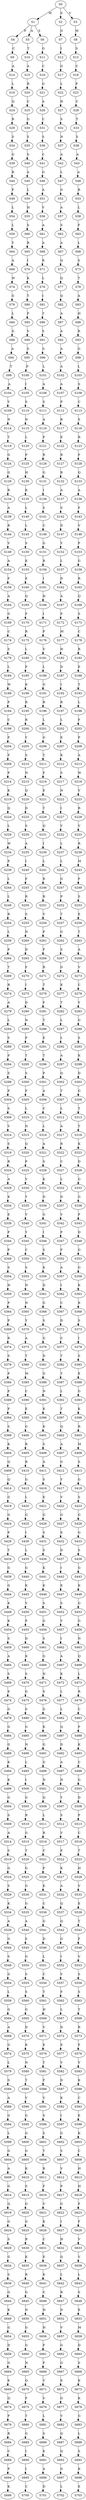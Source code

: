 strict digraph  {
	S0 -> S1 [ label = M ];
	S0 -> S2 [ label = S ];
	S0 -> S3 [ label = V ];
	S1 -> S4 [ label = P ];
	S1 -> S5 [ label = A ];
	S1 -> S6 [ label = S ];
	S2 -> S7 [ label = G ];
	S3 -> S8 [ label = M ];
	S4 -> S9 [ label = C ];
	S5 -> S10 [ label = T ];
	S6 -> S11 [ label = G ];
	S7 -> S12 [ label = I ];
	S8 -> S13 [ label = S ];
	S9 -> S14 [ label = A ];
	S10 -> S15 [ label = A ];
	S11 -> S16 [ label = C ];
	S12 -> S17 [ label = G ];
	S13 -> S18 [ label = C ];
	S14 -> S19 [ label = L ];
	S15 -> S20 [ label = R ];
	S16 -> S21 [ label = G ];
	S17 -> S22 [ label = L ];
	S18 -> S23 [ label = P ];
	S19 -> S24 [ label = Q ];
	S20 -> S25 [ label = C ];
	S21 -> S26 [ label = A ];
	S22 -> S27 [ label = H ];
	S23 -> S28 [ label = C ];
	S24 -> S29 [ label = R ];
	S25 -> S30 [ label = G ];
	S26 -> S31 [ label = C ];
	S27 -> S32 [ label = S ];
	S28 -> S33 [ label = T ];
	S29 -> S34 [ label = S ];
	S30 -> S35 [ label = S ];
	S31 -> S36 [ label = S ];
	S32 -> S37 [ label = N ];
	S33 -> S38 [ label = S ];
	S34 -> S39 [ label = G ];
	S35 -> S40 [ label = S ];
	S36 -> S41 [ label = C ];
	S37 -> S42 [ label = A ];
	S38 -> S43 [ label = A ];
	S39 -> S44 [ label = R ];
	S40 -> S45 [ label = A ];
	S41 -> S46 [ label = G ];
	S42 -> S47 [ label = L ];
	S43 -> S48 [ label = A ];
	S44 -> S49 [ label = P ];
	S45 -> S50 [ label = L ];
	S46 -> S51 [ label = A ];
	S47 -> S52 [ label = G ];
	S48 -> S53 [ label = R ];
	S49 -> S54 [ label = L ];
	S50 -> S55 [ label = H ];
	S51 -> S56 [ label = V ];
	S52 -> S57 [ label = A ];
	S53 -> S58 [ label = L ];
	S54 -> S59 [ label = L ];
	S55 -> S60 [ label = S ];
	S56 -> S61 [ label = A ];
	S57 -> S62 [ label = S ];
	S58 -> S63 [ label = F ];
	S59 -> S64 [ label = Y ];
	S60 -> S65 [ label = R ];
	S61 -> S66 [ label = A ];
	S62 -> S67 [ label = A ];
	S63 -> S68 [ label = L ];
	S64 -> S69 [ label = A ];
	S65 -> S70 [ label = I ];
	S66 -> S71 [ label = R ];
	S67 -> S72 [ label = Q ];
	S68 -> S73 [ label = S ];
	S69 -> S74 [ label = W ];
	S70 -> S75 [ label = K ];
	S71 -> S76 [ label = L ];
	S72 -> S77 [ label = Q ];
	S73 -> S78 [ label = T ];
	S74 -> S79 [ label = G ];
	S75 -> S80 [ label = T ];
	S76 -> S81 [ label = I ];
	S77 -> S82 [ label = Q ];
	S78 -> S83 [ label = A ];
	S79 -> S84 [ label = L ];
	S80 -> S85 [ label = F ];
	S81 -> S86 [ label = T ];
	S82 -> S87 [ label = A ];
	S83 -> S88 [ label = H ];
	S84 -> S89 [ label = G ];
	S85 -> S90 [ label = V ];
	S86 -> S91 [ label = S ];
	S87 -> S92 [ label = A ];
	S88 -> S93 [ label = R ];
	S89 -> S94 [ label = A ];
	S90 -> S95 [ label = S ];
	S91 -> S96 [ label = S ];
	S92 -> S97 [ label = A ];
	S93 -> S98 [ label = G ];
	S94 -> S99 [ label = T ];
	S95 -> S100 [ label = P ];
	S96 -> S101 [ label = L ];
	S97 -> S102 [ label = A ];
	S98 -> S103 [ label = L ];
	S99 -> S104 [ label = A ];
	S100 -> S105 [ label = I ];
	S101 -> S106 [ label = A ];
	S102 -> S107 [ label = A ];
	S103 -> S108 [ label = S ];
	S104 -> S109 [ label = V ];
	S105 -> S110 [ label = S ];
	S106 -> S111 [ label = S ];
	S107 -> S112 [ label = P ];
	S108 -> S113 [ label = C ];
	S109 -> S114 [ label = N ];
	S110 -> S115 [ label = N ];
	S111 -> S116 [ label = A ];
	S112 -> S117 [ label = R ];
	S113 -> S118 [ label = S ];
	S114 -> S119 [ label = T ];
	S115 -> S120 [ label = L ];
	S116 -> S121 [ label = P ];
	S117 -> S122 [ label = E ];
	S118 -> S123 [ label = R ];
	S119 -> S124 [ label = G ];
	S120 -> S125 [ label = P ];
	S121 -> S126 [ label = R ];
	S122 -> S127 [ label = R ];
	S123 -> S128 [ label = F ];
	S124 -> S129 [ label = G ];
	S125 -> S130 [ label = H ];
	S126 -> S131 [ label = G ];
	S127 -> S132 [ label = R ];
	S128 -> S133 [ label = Q ];
	S129 -> S134 [ label = R ];
	S130 -> S135 [ label = K ];
	S131 -> S136 [ label = I ];
	S132 -> S137 [ label = A ];
	S133 -> S138 [ label = A ];
	S134 -> S139 [ label = A ];
	S135 -> S140 [ label = L ];
	S136 -> S141 [ label = S ];
	S137 -> S142 [ label = S ];
	S138 -> S143 [ label = F ];
	S139 -> S144 [ label = R ];
	S140 -> S145 [ label = L ];
	S141 -> S146 [ label = C ];
	S142 -> S147 [ label = D ];
	S143 -> S148 [ label = V ];
	S144 -> S149 [ label = V ];
	S145 -> S150 [ label = S ];
	S146 -> S151 [ label = G ];
	S147 -> S152 [ label = V ];
	S148 -> S153 [ label = P ];
	S149 -> S154 [ label = A ];
	S150 -> S155 [ label = K ];
	S151 -> S156 [ label = R ];
	S152 -> S157 [ label = L ];
	S153 -> S158 [ label = G ];
	S154 -> S159 [ label = F ];
	S155 -> S160 [ label = E ];
	S156 -> S161 [ label = I ];
	S157 -> S162 [ label = D ];
	S158 -> S163 [ label = R ];
	S159 -> S164 [ label = A ];
	S160 -> S165 [ label = Q ];
	S161 -> S166 [ label = H ];
	S162 -> S167 [ label = A ];
	S163 -> S168 [ label = Q ];
	S164 -> S169 [ label = G ];
	S165 -> S170 [ label = F ];
	S166 -> S171 [ label = I ];
	S167 -> S172 [ label = P ];
	S168 -> S173 [ label = S ];
	S169 -> S174 [ label = C ];
	S170 -> S175 [ label = R ];
	S171 -> S176 [ label = P ];
	S172 -> S177 [ label = M ];
	S173 -> S178 [ label = C ];
	S174 -> S179 [ label = S ];
	S175 -> S180 [ label = L ];
	S176 -> S181 [ label = V ];
	S177 -> S182 [ label = H ];
	S178 -> S183 [ label = R ];
	S179 -> S184 [ label = L ];
	S180 -> S185 [ label = P ];
	S181 -> S186 [ label = L ];
	S182 -> S187 [ label = D ];
	S183 -> S188 [ label = E ];
	S184 -> S189 [ label = W ];
	S185 -> S190 [ label = K ];
	S186 -> S191 [ label = G ];
	S187 -> S192 [ label = I ];
	S188 -> S193 [ label = T ];
	S189 -> S194 [ label = P ];
	S190 -> S195 [ label = R ];
	S191 -> S196 [ label = R ];
	S192 -> S197 [ label = R ];
	S193 -> S198 [ label = L ];
	S194 -> S199 [ label = C ];
	S195 -> S200 [ label = R ];
	S196 -> S201 [ label = L ];
	S197 -> S202 [ label = L ];
	S198 -> S203 [ label = F ];
	S199 -> S204 [ label = P ];
	S200 -> S205 [ label = Y ];
	S201 -> S206 [ label = G ];
	S202 -> S207 [ label = E ];
	S203 -> S208 [ label = P ];
	S204 -> S209 [ label = F ];
	S205 -> S210 [ label = S ];
	S206 -> S211 [ label = T ];
	S207 -> S212 [ label = K ];
	S208 -> S213 [ label = A ];
	S209 -> S214 [ label = P ];
	S210 -> S215 [ label = N ];
	S211 -> S216 [ label = F ];
	S212 -> S217 [ label = S ];
	S213 -> S218 [ label = W ];
	S214 -> S219 [ label = K ];
	S215 -> S220 [ label = Q ];
	S216 -> S221 [ label = E ];
	S217 -> S222 [ label = N ];
	S218 -> S223 [ label = V ];
	S219 -> S224 [ label = Q ];
	S220 -> S225 [ label = D ];
	S221 -> S226 [ label = T ];
	S222 -> S227 [ label = I ];
	S223 -> S228 [ label = R ];
	S224 -> S229 [ label = L ];
	S225 -> S230 [ label = S ];
	S226 -> S231 [ label = Q ];
	S227 -> S232 [ label = V ];
	S228 -> S233 [ label = V ];
	S229 -> S234 [ label = W ];
	S230 -> S235 [ label = A ];
	S231 -> S236 [ label = I ];
	S232 -> S237 [ label = L ];
	S233 -> S238 [ label = R ];
	S234 -> S239 [ label = P ];
	S235 -> S240 [ label = I ];
	S236 -> S241 [ label = L ];
	S237 -> S242 [ label = L ];
	S238 -> S243 [ label = M ];
	S239 -> S244 [ label = L ];
	S240 -> S245 [ label = F ];
	S241 -> S246 [ label = R ];
	S242 -> S247 [ label = G ];
	S243 -> S248 [ label = F ];
	S244 -> S249 [ label = L ];
	S245 -> S250 [ label = R ];
	S246 -> S251 [ label = R ];
	S247 -> S252 [ label = P ];
	S248 -> S253 [ label = S ];
	S249 -> S254 [ label = R ];
	S250 -> S255 [ label = S ];
	S251 -> S256 [ label = V ];
	S252 -> S257 [ label = T ];
	S253 -> S258 [ label = E ];
	S254 -> S259 [ label = L ];
	S255 -> S260 [ label = N ];
	S256 -> S261 [ label = P ];
	S257 -> S262 [ label = G ];
	S258 -> S263 [ label = T ];
	S259 -> S264 [ label = P ];
	S260 -> S265 [ label = D ];
	S261 -> S266 [ label = F ];
	S262 -> S267 [ label = S ];
	S263 -> S268 [ label = A ];
	S264 -> S269 [ label = T ];
	S265 -> S270 [ label = F ];
	S266 -> S271 [ label = R ];
	S267 -> S272 [ label = G ];
	S268 -> S273 [ label = V ];
	S269 -> S274 [ label = R ];
	S270 -> S275 [ label = I ];
	S271 -> S276 [ label = T ];
	S272 -> S277 [ label = K ];
	S273 -> S278 [ label = C ];
	S274 -> S279 [ label = A ];
	S275 -> S280 [ label = D ];
	S276 -> S281 [ label = F ];
	S277 -> S282 [ label = T ];
	S278 -> S283 [ label = Y ];
	S279 -> S284 [ label = L ];
	S280 -> S285 [ label = N ];
	S281 -> S286 [ label = T ];
	S282 -> S287 [ label = L ];
	S283 -> S288 [ label = G ];
	S284 -> S289 [ label = S ];
	S285 -> S290 [ label = P ];
	S286 -> S291 [ label = E ];
	S287 -> S292 [ label = L ];
	S288 -> S293 [ label = S ];
	S289 -> S294 [ label = F ];
	S290 -> S295 [ label = T ];
	S291 -> S296 [ label = T ];
	S292 -> S297 [ label = A ];
	S293 -> S298 [ label = K ];
	S294 -> S299 [ label = S ];
	S295 -> S300 [ label = S ];
	S296 -> S301 [ label = P ];
	S297 -> S302 [ label = Q ];
	S298 -> S303 [ label = D ];
	S299 -> S304 [ label = P ];
	S300 -> S305 [ label = F ];
	S301 -> S306 [ label = A ];
	S302 -> S307 [ label = T ];
	S303 -> S308 [ label = G ];
	S304 -> S309 [ label = S ];
	S305 -> S310 [ label = L ];
	S306 -> S311 [ label = C ];
	S307 -> S312 [ label = L ];
	S308 -> S313 [ label = T ];
	S309 -> S314 [ label = V ];
	S310 -> S315 [ label = N ];
	S311 -> S316 [ label = L ];
	S312 -> S317 [ label = A ];
	S313 -> S318 [ label = T ];
	S314 -> S319 [ label = S ];
	S315 -> S320 [ label = Q ];
	S316 -> S321 [ label = A ];
	S317 -> S322 [ label = R ];
	S318 -> S323 [ label = K ];
	S319 -> S324 [ label = R ];
	S320 -> S325 [ label = P ];
	S321 -> S326 [ label = S ];
	S322 -> S327 [ label = C ];
	S323 -> S328 [ label = D ];
	S324 -> S329 [ label = A ];
	S325 -> S330 [ label = V ];
	S326 -> S331 [ label = K ];
	S327 -> S332 [ label = L ];
	S328 -> S333 [ label = G ];
	S329 -> S334 [ label = K ];
	S330 -> S335 [ label = Y ];
	S331 -> S336 [ label = D ];
	S332 -> S337 [ label = D ];
	S333 -> S338 [ label = G ];
	S334 -> S339 [ label = E ];
	S335 -> S340 [ label = V ];
	S336 -> S341 [ label = G ];
	S337 -> S342 [ label = V ];
	S338 -> S343 [ label = P ];
	S339 -> S344 [ label = P ];
	S340 -> S345 [ label = Y ];
	S341 -> S346 [ label = I ];
	S342 -> S347 [ label = P ];
	S343 -> S348 [ label = D ];
	S344 -> S349 [ label = P ];
	S345 -> S350 [ label = C ];
	S346 -> S351 [ label = S ];
	S347 -> S352 [ label = F ];
	S348 -> S353 [ label = G ];
	S349 -> S354 [ label = S ];
	S350 -> S355 [ label = S ];
	S351 -> S356 [ label = K ];
	S352 -> S357 [ label = A ];
	S353 -> S358 [ label = G ];
	S354 -> S359 [ label = H ];
	S355 -> S360 [ label = N ];
	S356 -> S361 [ label = D ];
	S357 -> S362 [ label = I ];
	S358 -> S363 [ label = K ];
	S359 -> S364 [ label = P ];
	S360 -> S365 [ label = N ];
	S361 -> S366 [ label = G ];
	S362 -> S367 [ label = C ];
	S363 -> S368 [ label = K ];
	S364 -> S369 [ label = P ];
	S365 -> S370 [ label = Y ];
	S366 -> S371 [ label = S ];
	S367 -> S372 [ label = D ];
	S368 -> S373 [ label = S ];
	S369 -> S374 [ label = R ];
	S370 -> S375 [ label = A ];
	S371 -> S376 [ label = G ];
	S372 -> S377 [ label = C ];
	S373 -> S378 [ label = I ];
	S374 -> S379 [ label = S ];
	S375 -> S380 [ label = T ];
	S376 -> S381 [ label = D ];
	S377 -> S382 [ label = T ];
	S378 -> S383 [ label = S ];
	S379 -> S384 [ label = P ];
	S380 -> S385 [ label = M ];
	S381 -> S386 [ label = G ];
	S382 -> S387 [ label = T ];
	S383 -> S388 [ label = E ];
	S384 -> S389 [ label = P ];
	S385 -> S390 [ label = C ];
	S386 -> S391 [ label = N ];
	S387 -> S392 [ label = L ];
	S388 -> S393 [ label = G ];
	S389 -> S394 [ label = P ];
	S390 -> S395 [ label = E ];
	S391 -> S396 [ label = K ];
	S392 -> S397 [ label = T ];
	S393 -> S398 [ label = K ];
	S394 -> S399 [ label = S ];
	S395 -> S400 [ label = G ];
	S396 -> S401 [ label = K ];
	S397 -> S402 [ label = Q ];
	S398 -> S403 [ label = R ];
	S399 -> S404 [ label = K ];
	S400 -> S405 [ label = R ];
	S401 -> S406 [ label = S ];
	S402 -> S407 [ label = A ];
	S403 -> S408 [ label = M ];
	S404 -> S409 [ label = Q ];
	S405 -> S410 [ label = R ];
	S406 -> S411 [ label = A ];
	S407 -> S412 [ label = G ];
	S408 -> S413 [ label = S ];
	S409 -> S414 [ label = Q ];
	S410 -> S415 [ label = G ];
	S411 -> S416 [ label = S ];
	S412 -> S417 [ label = Y ];
	S413 -> S418 [ label = G ];
	S414 -> S419 [ label = G ];
	S415 -> S420 [ label = L ];
	S416 -> S421 [ label = E ];
	S417 -> S422 [ label = V ];
	S418 -> S423 [ label = S ];
	S419 -> S424 [ label = G ];
	S420 -> S425 [ label = G ];
	S421 -> S426 [ label = G ];
	S422 -> S427 [ label = G ];
	S423 -> S428 [ label = G ];
	S424 -> S429 [ label = P ];
	S425 -> S430 [ label = I ];
	S426 -> S431 [ label = S ];
	S427 -> S432 [ label = E ];
	S428 -> S433 [ label = G ];
	S429 -> S434 [ label = T ];
	S430 -> S435 [ label = L ];
	S431 -> S436 [ label = S ];
	S432 -> S437 [ label = D ];
	S433 -> S438 [ label = S ];
	S434 -> S439 [ label = G ];
	S435 -> S440 [ label = G ];
	S436 -> S441 [ label = K ];
	S437 -> S442 [ label = I ];
	S438 -> S443 [ label = G ];
	S439 -> S444 [ label = G ];
	S440 -> S445 [ label = K ];
	S441 -> S446 [ label = K ];
	S442 -> S447 [ label = E ];
	S443 -> S448 [ label = K ];
	S444 -> S449 [ label = K ];
	S445 -> S450 [ label = V ];
	S446 -> S451 [ label = S ];
	S447 -> S452 [ label = S ];
	S448 -> S453 [ label = G ];
	S449 -> S454 [ label = K ];
	S450 -> S455 [ label = P ];
	S451 -> S456 [ label = G ];
	S452 -> S457 [ label = V ];
	S453 -> S458 [ label = G ];
	S454 -> S459 [ label = S ];
	S455 -> S460 [ label = D ];
	S456 -> S461 [ label = S ];
	S457 -> S462 [ label = I ];
	S458 -> S463 [ label = N ];
	S459 -> S464 [ label = A ];
	S460 -> S465 [ label = K ];
	S461 -> S466 [ label = G ];
	S462 -> S467 [ label = A ];
	S463 -> S468 [ label = Q ];
	S464 -> S469 [ label = S ];
	S465 -> S470 [ label = S ];
	S466 -> S471 [ label = N ];
	S467 -> S472 [ label = K ];
	S468 -> S473 [ label = L ];
	S469 -> S474 [ label = E ];
	S470 -> S475 [ label = G ];
	S471 -> S476 [ label = S ];
	S472 -> S477 [ label = L ];
	S473 -> S478 [ label = R ];
	S474 -> S479 [ label = G ];
	S475 -> S480 [ label = S ];
	S476 -> S481 [ label = G ];
	S477 -> S482 [ label = L ];
	S478 -> S483 [ label = C ];
	S479 -> S484 [ label = G ];
	S480 -> S485 [ label = G ];
	S481 -> S486 [ label = K ];
	S482 -> S487 [ label = Q ];
	S483 -> S488 [ label = P ];
	S484 -> S489 [ label = G ];
	S485 -> S490 [ label = N ];
	S486 -> S491 [ label = G ];
	S487 -> S492 [ label = D ];
	S488 -> S493 [ label = K ];
	S489 -> S494 [ label = K ];
	S490 -> S495 [ label = L ];
	S491 -> S496 [ label = G ];
	S492 -> S497 [ label = A ];
	S493 -> S498 [ label = C ];
	S494 -> S499 [ label = K ];
	S495 -> S500 [ label = I ];
	S496 -> S501 [ label = N ];
	S497 -> S502 [ label = N ];
	S498 -> S503 [ label = G ];
	S499 -> S504 [ label = G ];
	S500 -> S505 [ label = G ];
	S501 -> S506 [ label = Q ];
	S502 -> S507 [ label = Y ];
	S503 -> S508 [ label = D ];
	S504 -> S509 [ label = S ];
	S505 -> S510 [ label = R ];
	S506 -> S511 [ label = L ];
	S507 -> S512 [ label = S ];
	S508 -> S513 [ label = P ];
	S509 -> S514 [ label = A ];
	S510 -> S515 [ label = G ];
	S511 -> S516 [ label = R ];
	S512 -> S517 [ label = V ];
	S513 -> S518 [ label = C ];
	S514 -> S519 [ label = S ];
	S515 -> S520 [ label = T ];
	S516 -> S521 [ label = C ];
	S517 -> S522 [ label = E ];
	S518 -> S523 [ label = T ];
	S519 -> S524 [ label = G ];
	S520 -> S525 [ label = G ];
	S521 -> S526 [ label = P ];
	S522 -> S527 [ label = K ];
	S523 -> S528 [ label = H ];
	S524 -> S529 [ label = S ];
	S525 -> S530 [ label = G ];
	S526 -> S531 [ label = K ];
	S527 -> S532 [ label = A ];
	S528 -> S533 [ label = V ];
	S529 -> S534 [ label = K ];
	S530 -> S535 [ label = G ];
	S531 -> S536 [ label = C ];
	S532 -> S537 [ label = Q ];
	S533 -> S538 [ label = E ];
	S534 -> S539 [ label = A ];
	S535 -> S540 [ label = A ];
	S536 -> S541 [ label = G ];
	S537 -> S542 [ label = Q ];
	S538 -> S543 [ label = T ];
	S539 -> S544 [ label = G ];
	S540 -> S545 [ label = S ];
	S541 -> S546 [ label = D ];
	S542 -> S547 [ label = G ];
	S543 -> S548 [ label = F ];
	S544 -> S549 [ label = S ];
	S545 -> S550 [ label = G ];
	S546 -> S551 [ label = L ];
	S547 -> S552 [ label = I ];
	S548 -> S553 [ label = V ];
	S549 -> S554 [ label = G ];
	S550 -> S555 [ label = S ];
	S551 -> S556 [ label = C ];
	S552 -> S557 [ label = V ];
	S553 -> S558 [ label = S ];
	S554 -> S559 [ label = L ];
	S555 -> S560 [ label = S ];
	S556 -> S561 [ label = T ];
	S557 -> S562 [ label = F ];
	S558 -> S563 [ label = S ];
	S559 -> S564 [ label = G ];
	S560 -> S565 [ label = G ];
	S561 -> S566 [ label = H ];
	S562 -> S567 [ label = L ];
	S563 -> S568 [ label = T ];
	S564 -> S569 [ label = A ];
	S565 -> S570 [ label = D ];
	S566 -> S571 [ label = V ];
	S567 -> S572 [ label = D ];
	S568 -> S573 [ label = R ];
	S569 -> S574 [ label = G ];
	S570 -> S575 [ label = K ];
	S571 -> S576 [ label = E ];
	S572 -> S577 [ label = E ];
	S573 -> S578 [ label = F ];
	S574 -> S579 [ label = L ];
	S575 -> S580 [ label = N ];
	S576 -> S581 [ label = T ];
	S577 -> S582 [ label = V ];
	S578 -> S583 [ label = V ];
	S579 -> S584 [ label = G ];
	S580 -> S585 [ label = T ];
	S581 -> S586 [ label = F ];
	S582 -> S587 [ label = D ];
	S583 -> S588 [ label = K ];
	S584 -> S589 [ label = A ];
	S585 -> S590 [ label = V ];
	S586 -> S591 [ label = V ];
	S587 -> S592 [ label = K ];
	S588 -> S593 [ label = C ];
	S589 -> S594 [ label = G ];
	S590 -> S595 [ label = G ];
	S591 -> S596 [ label = S ];
	S592 -> S597 [ label = I ];
	S593 -> S598 [ label = E ];
	S594 -> S599 [ label = L ];
	S595 -> S600 [ label = G ];
	S596 -> S601 [ label = S ];
	S597 -> S602 [ label = G ];
	S598 -> S603 [ label = K ];
	S599 -> S604 [ label = G ];
	S600 -> S605 [ label = G ];
	S601 -> S606 [ label = T ];
	S602 -> S607 [ label = S ];
	S603 -> S608 [ label = C ];
	S604 -> S609 [ label = A ];
	S605 -> S610 [ label = K ];
	S606 -> S611 [ label = R ];
	S607 -> S612 [ label = V ];
	S608 -> S613 [ label = H ];
	S609 -> S614 [ label = G ];
	S610 -> S615 [ label = S ];
	S611 -> S616 [ label = F ];
	S612 -> S617 [ label = P ];
	S613 -> S618 [ label = H ];
	S614 -> S619 [ label = Q ];
	S615 -> S620 [ label = G ];
	S616 -> S621 [ label = V ];
	S617 -> S622 [ label = G ];
	S618 -> S623 [ label = F ];
	S619 -> S624 [ label = G ];
	S620 -> S625 [ label = G ];
	S621 -> S626 [ label = K ];
	S622 -> S627 [ label = I ];
	S623 -> S628 [ label = F ];
	S624 -> S629 [ label = S ];
	S625 -> S630 [ label = R ];
	S626 -> S631 [ label = C ];
	S627 -> S632 [ label = H ];
	S628 -> S633 [ label = V ];
	S629 -> S634 [ label = G ];
	S630 -> S635 [ label = K ];
	S631 -> S636 [ label = E ];
	S632 -> S637 [ label = Q ];
	S633 -> S638 [ label = V ];
	S634 -> S639 [ label = S ];
	S635 -> S640 [ label = R ];
	S636 -> S641 [ label = K ];
	S637 -> S642 [ label = L ];
	S638 -> S643 [ label = L ];
	S639 -> S644 [ label = G ];
	S640 -> S645 [ label = G ];
	S641 -> S646 [ label = C ];
	S642 -> S647 [ label = R ];
	S643 -> S648 [ label = S ];
	S644 -> S649 [ label = K ];
	S645 -> S650 [ label = N ];
	S646 -> S651 [ label = H ];
	S647 -> S652 [ label = D ];
	S648 -> S653 [ label = E ];
	S649 -> S654 [ label = G ];
	S650 -> S655 [ label = G ];
	S651 -> S656 [ label = H ];
	S652 -> S657 [ label = V ];
	S653 -> S658 [ label = M ];
	S654 -> S659 [ label = D ];
	S655 -> S660 [ label = G ];
	S656 -> S661 [ label = F ];
	S657 -> S662 [ label = G ];
	S658 -> S663 [ label = D ];
	S659 -> S664 [ label = G ];
	S660 -> S665 [ label = N ];
	S661 -> S666 [ label = F ];
	S662 -> S667 [ label = G ];
	S663 -> S668 [ label = S ];
	S664 -> S669 [ label = E ];
	S665 -> S670 [ label = Q ];
	S666 -> S671 [ label = V ];
	S667 -> S672 [ label = E ];
	S668 -> S673 [ label = K ];
	S669 -> S674 [ label = Q ];
	S670 -> S675 [ label = F ];
	S671 -> S676 [ label = V ];
	S672 -> S677 [ label = G ];
	S673 -> S678 [ label = K ];
	S674 -> S679 [ label = P ];
	S675 -> S680 [ label = T ];
	S676 -> S681 [ label = L ];
	S677 -> S682 [ label = V ];
	S678 -> S683 [ label = G ];
	S679 -> S684 [ label = R ];
	S680 -> S685 [ label = G ];
	S681 -> S686 [ label = S ];
	S682 -> S687 [ label = Q ];
	S683 -> S688 [ label = L ];
	S684 -> S689 [ label = C ];
	S685 -> S690 [ label = I ];
	S686 -> S691 [ label = E ];
	S687 -> S692 [ label = Q ];
	S688 -> S693 [ label = S ];
	S689 -> S694 [ label = P ];
	S690 -> S695 [ label = I ];
	S691 -> S696 [ label = A ];
	S692 -> S697 [ label = G ];
	S693 -> S698 [ label = K ];
	S694 -> S699 [ label = K ];
	S695 -> S700 [ label = C ];
	S696 -> S701 [ label = D ];
	S697 -> S702 [ label = L ];
	S698 -> S703 [ label = E ];
}

